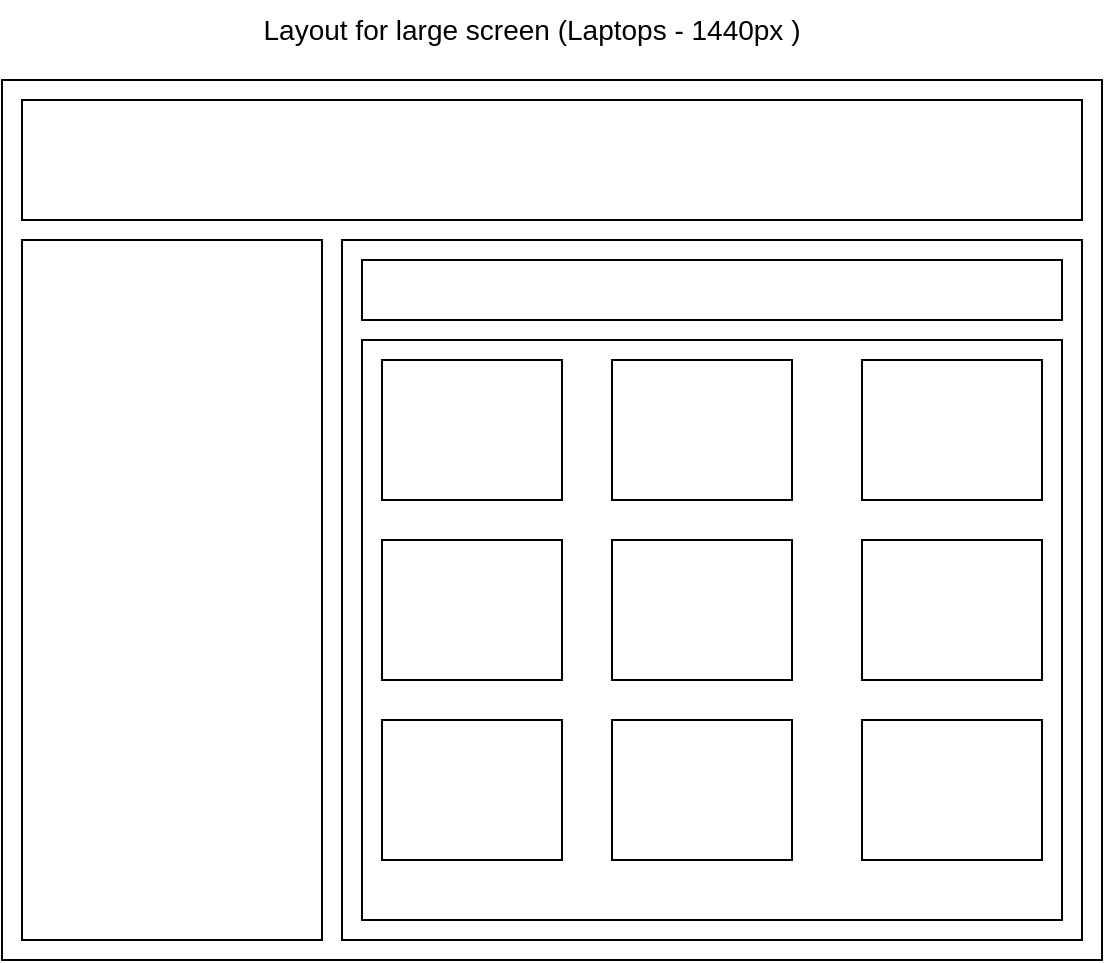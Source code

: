 <mxfile version="24.7.14" pages="2">
  <diagram name="Page-1" id="2EB9Hrwtxe6Q8MDA9293">
    <mxGraphModel dx="840" dy="814" grid="1" gridSize="10" guides="1" tooltips="1" connect="1" arrows="1" fold="1" page="1" pageScale="1" pageWidth="850" pageHeight="1100" math="0" shadow="0">
      <root>
        <mxCell id="0" />
        <mxCell id="1" parent="0" />
        <mxCell id="P08PUVYMIMv0Uni6x2Mr-1" value="" style="rounded=0;whiteSpace=wrap;html=1;" vertex="1" parent="1">
          <mxGeometry x="30" y="80" width="550" height="440" as="geometry" />
        </mxCell>
        <mxCell id="P08PUVYMIMv0Uni6x2Mr-2" value="" style="rounded=0;whiteSpace=wrap;html=1;" vertex="1" parent="1">
          <mxGeometry x="40" y="90" width="530" height="60" as="geometry" />
        </mxCell>
        <mxCell id="P08PUVYMIMv0Uni6x2Mr-3" value="" style="rounded=0;whiteSpace=wrap;html=1;" vertex="1" parent="1">
          <mxGeometry x="40" y="160" width="150" height="350" as="geometry" />
        </mxCell>
        <mxCell id="P08PUVYMIMv0Uni6x2Mr-4" value="" style="rounded=0;whiteSpace=wrap;html=1;" vertex="1" parent="1">
          <mxGeometry x="200" y="160" width="370" height="350" as="geometry" />
        </mxCell>
        <mxCell id="P08PUVYMIMv0Uni6x2Mr-5" value="" style="rounded=0;whiteSpace=wrap;html=1;" vertex="1" parent="1">
          <mxGeometry x="210" y="170" width="350" height="30" as="geometry" />
        </mxCell>
        <mxCell id="P08PUVYMIMv0Uni6x2Mr-6" value="" style="rounded=0;whiteSpace=wrap;html=1;" vertex="1" parent="1">
          <mxGeometry x="210" y="210" width="350" height="290" as="geometry" />
        </mxCell>
        <mxCell id="P08PUVYMIMv0Uni6x2Mr-7" value="" style="rounded=0;whiteSpace=wrap;html=1;" vertex="1" parent="1">
          <mxGeometry x="220" y="220" width="90" height="70" as="geometry" />
        </mxCell>
        <mxCell id="P08PUVYMIMv0Uni6x2Mr-8" value="" style="rounded=0;whiteSpace=wrap;html=1;" vertex="1" parent="1">
          <mxGeometry x="335" y="220" width="90" height="70" as="geometry" />
        </mxCell>
        <mxCell id="P08PUVYMIMv0Uni6x2Mr-9" value="" style="rounded=0;whiteSpace=wrap;html=1;" vertex="1" parent="1">
          <mxGeometry x="460" y="220" width="90" height="70" as="geometry" />
        </mxCell>
        <mxCell id="P08PUVYMIMv0Uni6x2Mr-10" value="" style="rounded=0;whiteSpace=wrap;html=1;" vertex="1" parent="1">
          <mxGeometry x="220" y="310" width="90" height="70" as="geometry" />
        </mxCell>
        <mxCell id="P08PUVYMIMv0Uni6x2Mr-11" value="" style="rounded=0;whiteSpace=wrap;html=1;" vertex="1" parent="1">
          <mxGeometry x="335" y="310" width="90" height="70" as="geometry" />
        </mxCell>
        <mxCell id="P08PUVYMIMv0Uni6x2Mr-12" value="" style="rounded=0;whiteSpace=wrap;html=1;" vertex="1" parent="1">
          <mxGeometry x="460" y="310" width="90" height="70" as="geometry" />
        </mxCell>
        <mxCell id="P08PUVYMIMv0Uni6x2Mr-13" value="" style="rounded=0;whiteSpace=wrap;html=1;" vertex="1" parent="1">
          <mxGeometry x="220" y="400" width="90" height="70" as="geometry" />
        </mxCell>
        <mxCell id="P08PUVYMIMv0Uni6x2Mr-14" value="" style="rounded=0;whiteSpace=wrap;html=1;" vertex="1" parent="1">
          <mxGeometry x="335" y="400" width="90" height="70" as="geometry" />
        </mxCell>
        <mxCell id="P08PUVYMIMv0Uni6x2Mr-15" value="" style="rounded=0;whiteSpace=wrap;html=1;" vertex="1" parent="1">
          <mxGeometry x="460" y="400" width="90" height="70" as="geometry" />
        </mxCell>
        <mxCell id="P08PUVYMIMv0Uni6x2Mr-16" value="&lt;font style=&quot;font-size: 14px;&quot;&gt;Layout for large screen (Laptops - 1440px )&lt;/font&gt;" style="text;html=1;align=center;verticalAlign=middle;whiteSpace=wrap;rounded=0;" vertex="1" parent="1">
          <mxGeometry x="140" y="40" width="310" height="30" as="geometry" />
        </mxCell>
      </root>
    </mxGraphModel>
  </diagram>
  <diagram id="OtdeGx0yhV1-M6aMif77" name="Page-2">
    <mxGraphModel dx="1585" dy="713" grid="1" gridSize="10" guides="1" tooltips="1" connect="1" arrows="1" fold="1" page="1" pageScale="1" pageWidth="850" pageHeight="1100" math="0" shadow="0">
      <root>
        <mxCell id="0" />
        <mxCell id="1" parent="0" />
        <mxCell id="uqW3kRKye6VXS3v4MNp5-1" value="&lt;font style=&quot;font-size: 14px;&quot;&gt;layout for medium screen&lt;/font&gt;" style="text;html=1;align=center;verticalAlign=middle;whiteSpace=wrap;rounded=0;" vertex="1" parent="1">
          <mxGeometry x="180" y="10" width="210" height="30" as="geometry" />
        </mxCell>
        <mxCell id="uqW3kRKye6VXS3v4MNp5-2" value="" style="rounded=0;whiteSpace=wrap;html=1;" vertex="1" parent="1">
          <mxGeometry x="30" y="50" width="550" height="430" as="geometry" />
        </mxCell>
        <mxCell id="uqW3kRKye6VXS3v4MNp5-3" value="" style="rounded=0;whiteSpace=wrap;html=1;" vertex="1" parent="1">
          <mxGeometry x="40" y="60" width="530" height="40" as="geometry" />
        </mxCell>
        <mxCell id="uqW3kRKye6VXS3v4MNp5-4" value="" style="rounded=0;whiteSpace=wrap;html=1;" vertex="1" parent="1">
          <mxGeometry x="40" y="110" width="60" height="360" as="geometry" />
        </mxCell>
        <mxCell id="uqW3kRKye6VXS3v4MNp5-5" value="" style="rounded=0;whiteSpace=wrap;html=1;" vertex="1" parent="1">
          <mxGeometry x="110" y="110" width="460" height="360" as="geometry" />
        </mxCell>
        <mxCell id="uqW3kRKye6VXS3v4MNp5-6" value="" style="rounded=0;whiteSpace=wrap;html=1;" vertex="1" parent="1">
          <mxGeometry x="120" y="120" width="440" height="40" as="geometry" />
        </mxCell>
        <mxCell id="uqW3kRKye6VXS3v4MNp5-11" value="" style="rounded=0;whiteSpace=wrap;html=1;" vertex="1" parent="1">
          <mxGeometry x="350" y="180" width="190" height="120" as="geometry" />
        </mxCell>
        <mxCell id="uqW3kRKye6VXS3v4MNp5-12" value="" style="rounded=0;whiteSpace=wrap;html=1;" vertex="1" parent="1">
          <mxGeometry x="130" y="180" width="190" height="120" as="geometry" />
        </mxCell>
        <mxCell id="uqW3kRKye6VXS3v4MNp5-13" value="" style="rounded=0;whiteSpace=wrap;html=1;" vertex="1" parent="1">
          <mxGeometry x="130" y="320" width="190" height="120" as="geometry" />
        </mxCell>
        <mxCell id="uqW3kRKye6VXS3v4MNp5-14" value="" style="rounded=0;whiteSpace=wrap;html=1;" vertex="1" parent="1">
          <mxGeometry x="350" y="320" width="190" height="120" as="geometry" />
        </mxCell>
        <mxCell id="uqW3kRKye6VXS3v4MNp5-15" value="" style="rounded=0;whiteSpace=wrap;html=1;fillColor=#d5e8d4;strokeColor=#82b366;" vertex="1" parent="1">
          <mxGeometry x="-120" y="50" width="140" height="430" as="geometry" />
        </mxCell>
        <mxCell id="uqW3kRKye6VXS3v4MNp5-16" value="" style="rounded=0;whiteSpace=wrap;html=1;fillColor=#dae8fc;strokeColor=#6c8ebf;" vertex="1" parent="1">
          <mxGeometry x="-110" y="60" width="120" height="40" as="geometry" />
        </mxCell>
        <mxCell id="uqW3kRKye6VXS3v4MNp5-17" value="" style="rounded=0;whiteSpace=wrap;html=1;fillColor=#dae8fc;strokeColor=#6c8ebf;" vertex="1" parent="1">
          <mxGeometry x="-110" y="110" width="120" height="360" as="geometry" />
        </mxCell>
        <mxCell id="e_51IH9qjZXelveiU-sn-6" value="" style="rounded=0;whiteSpace=wrap;html=1;" vertex="1" parent="1">
          <mxGeometry x="120" y="170" width="440" height="290" as="geometry" />
        </mxCell>
        <mxCell id="iMbpvUFonJvfPY5fRD_1-2" value="" style="rounded=0;whiteSpace=wrap;html=1;" vertex="1" parent="1">
          <mxGeometry x="140" y="330" width="190" height="120" as="geometry" />
        </mxCell>
        <mxCell id="iMbpvUFonJvfPY5fRD_1-5" value="" style="rounded=0;whiteSpace=wrap;html=1;" vertex="1" parent="1">
          <mxGeometry x="350" y="330" width="190" height="120" as="geometry" />
        </mxCell>
        <mxCell id="iMbpvUFonJvfPY5fRD_1-6" value="" style="rounded=0;whiteSpace=wrap;html=1;" vertex="1" parent="1">
          <mxGeometry x="140" y="190" width="190" height="120" as="geometry" />
        </mxCell>
        <mxCell id="iMbpvUFonJvfPY5fRD_1-7" value="" style="rounded=0;whiteSpace=wrap;html=1;" vertex="1" parent="1">
          <mxGeometry x="350" y="190" width="190" height="120" as="geometry" />
        </mxCell>
      </root>
    </mxGraphModel>
  </diagram>
</mxfile>
